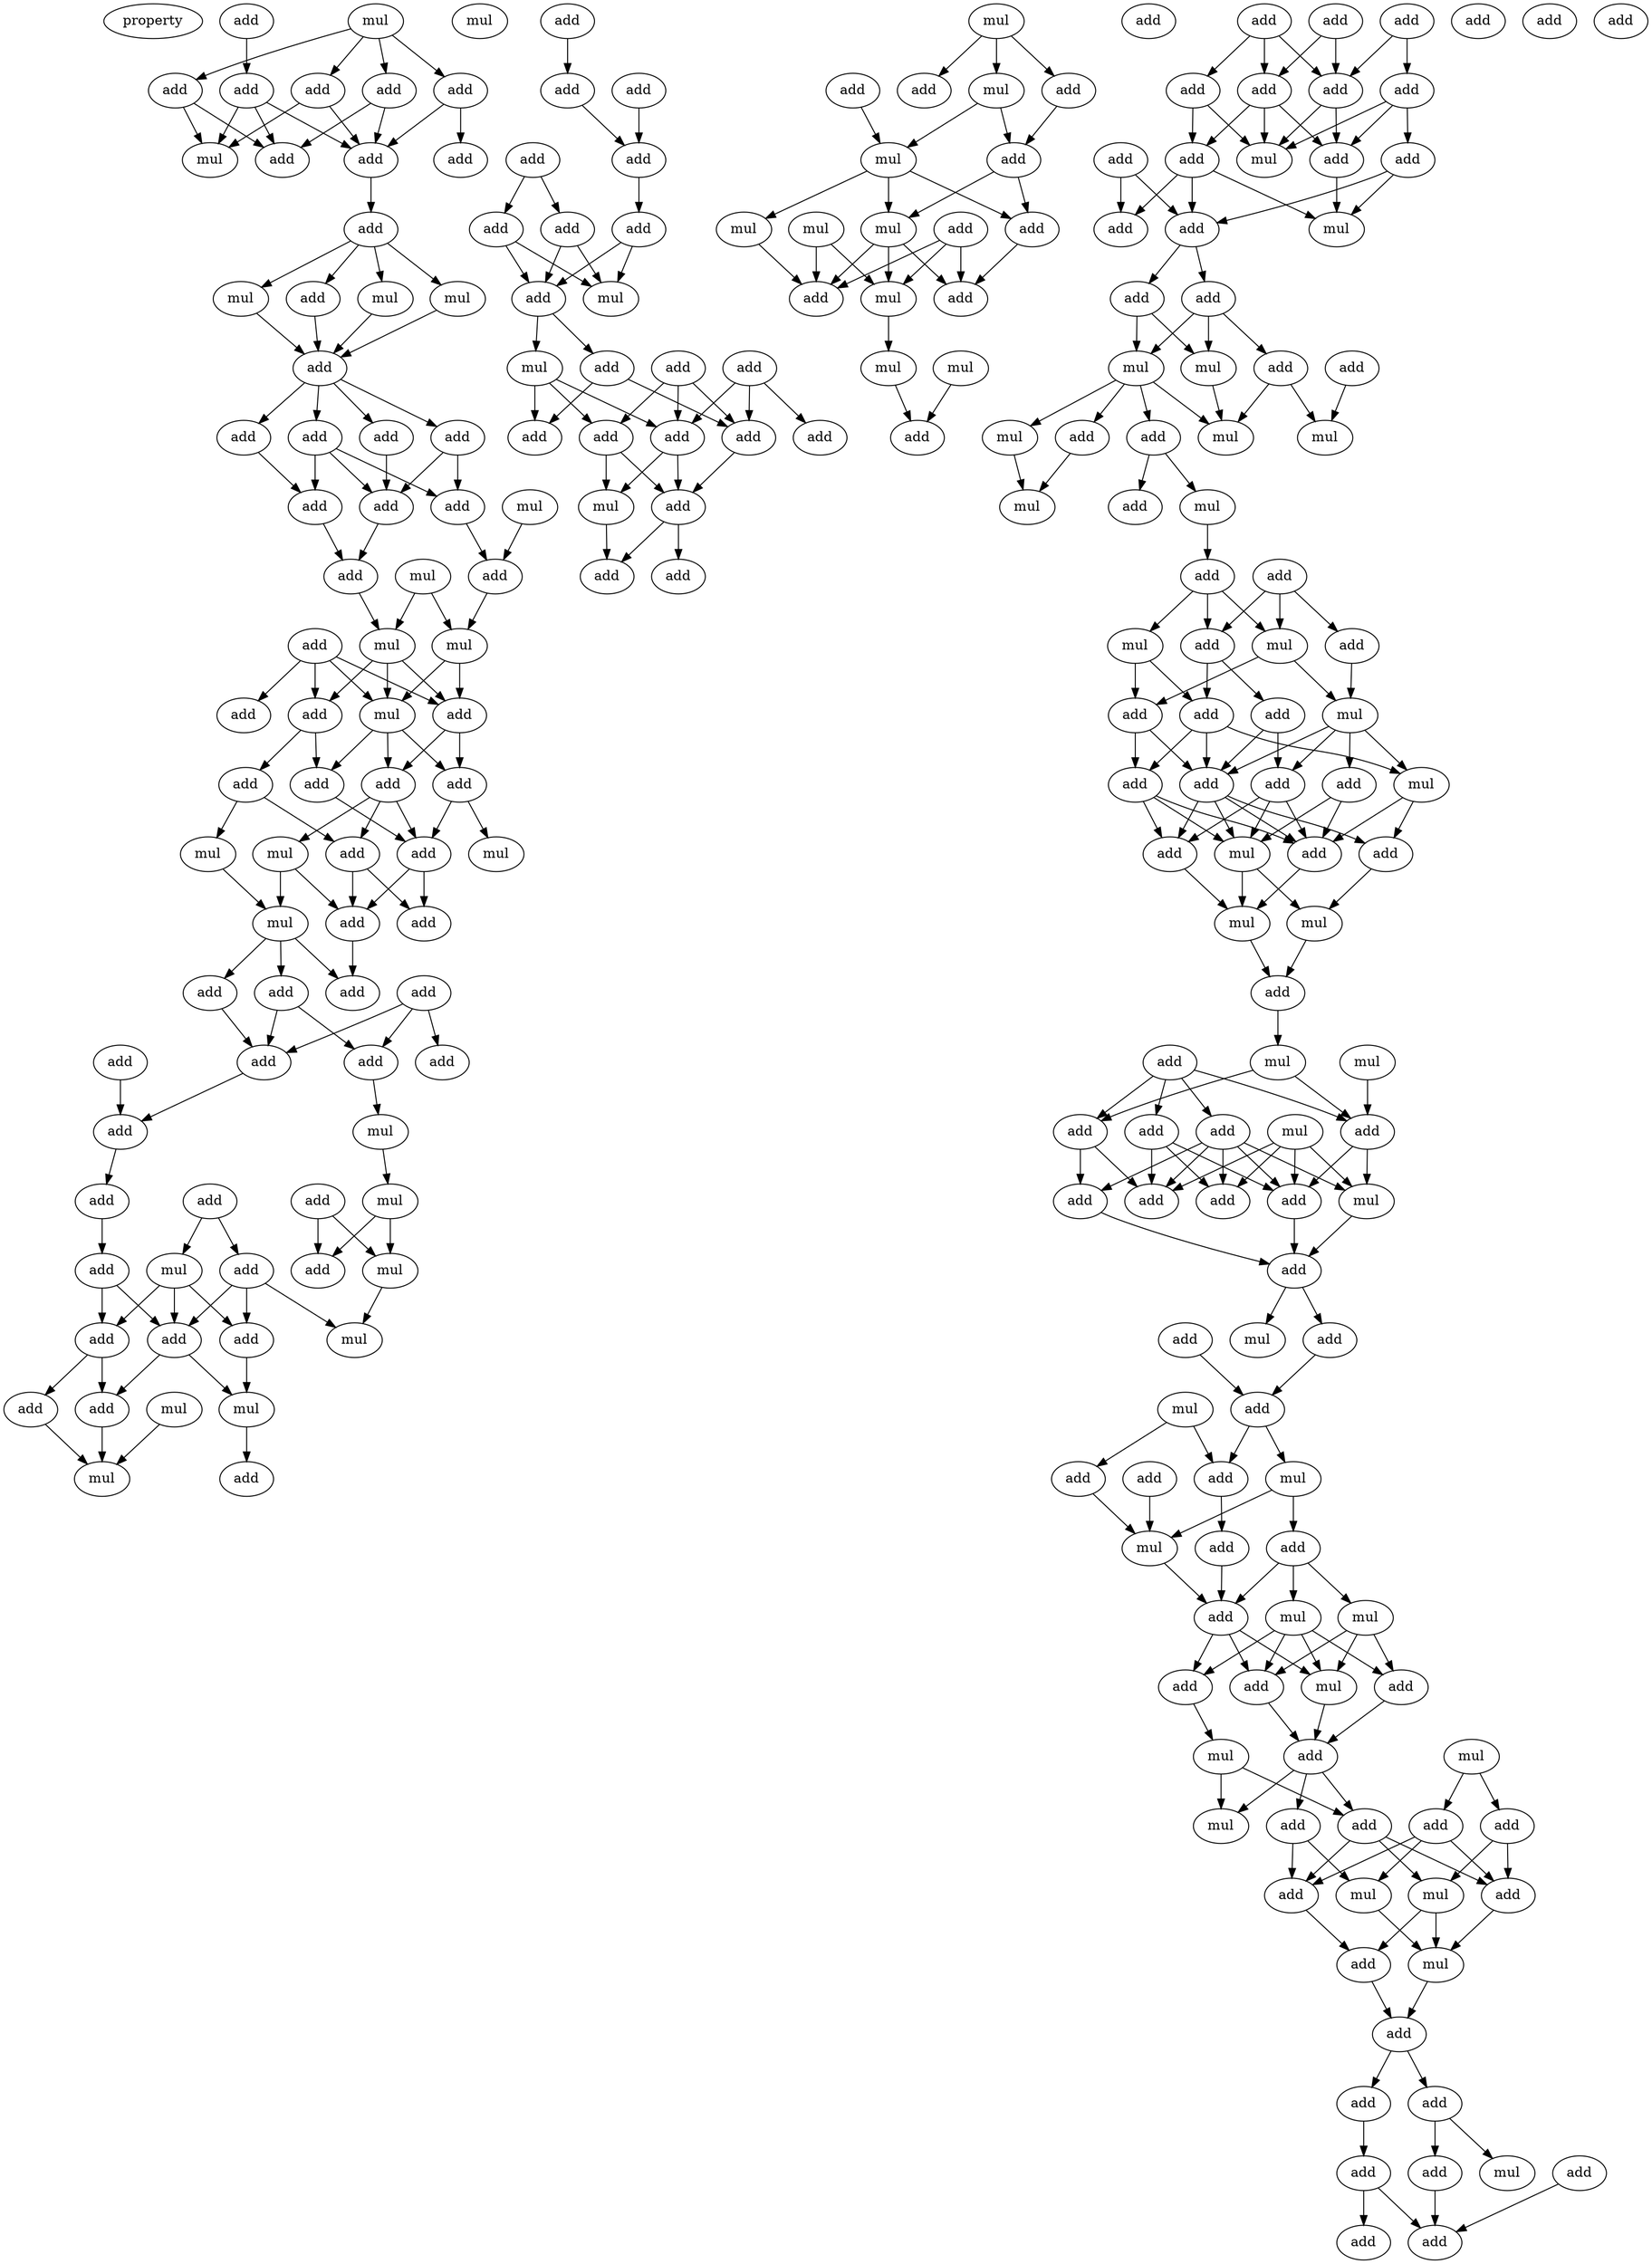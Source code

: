 digraph {
    node [fontcolor=black]
    property [mul=2,lf=1.4]
    0 [ label = add ];
    1 [ label = mul ];
    2 [ label = add ];
    3 [ label = add ];
    4 [ label = add ];
    5 [ label = add ];
    6 [ label = add ];
    7 [ label = mul ];
    8 [ label = add ];
    9 [ label = add ];
    10 [ label = add ];
    11 [ label = add ];
    12 [ label = mul ];
    13 [ label = add ];
    14 [ label = mul ];
    15 [ label = mul ];
    16 [ label = mul ];
    17 [ label = add ];
    18 [ label = add ];
    19 [ label = add ];
    20 [ label = add ];
    21 [ label = add ];
    22 [ label = add ];
    23 [ label = add ];
    24 [ label = add ];
    25 [ label = mul ];
    26 [ label = mul ];
    27 [ label = add ];
    28 [ label = add ];
    29 [ label = add ];
    30 [ label = mul ];
    31 [ label = mul ];
    32 [ label = add ];
    33 [ label = add ];
    34 [ label = add ];
    35 [ label = mul ];
    36 [ label = add ];
    37 [ label = add ];
    38 [ label = add ];
    39 [ label = add ];
    40 [ label = add ];
    41 [ label = mul ];
    42 [ label = mul ];
    43 [ label = add ];
    44 [ label = mul ];
    45 [ label = add ];
    46 [ label = mul ];
    47 [ label = add ];
    48 [ label = add ];
    49 [ label = add ];
    50 [ label = add ];
    51 [ label = add ];
    52 [ label = add ];
    53 [ label = add ];
    54 [ label = add ];
    55 [ label = add ];
    56 [ label = add ];
    57 [ label = mul ];
    58 [ label = add ];
    59 [ label = add ];
    60 [ label = add ];
    61 [ label = mul ];
    62 [ label = add ];
    63 [ label = add ];
    64 [ label = mul ];
    65 [ label = add ];
    66 [ label = mul ];
    67 [ label = mul ];
    68 [ label = add ];
    69 [ label = add ];
    70 [ label = add ];
    71 [ label = add ];
    72 [ label = add ];
    73 [ label = mul ];
    74 [ label = mul ];
    75 [ label = add ];
    76 [ label = mul ];
    77 [ label = add ];
    78 [ label = add ];
    79 [ label = add ];
    80 [ label = add ];
    81 [ label = add ];
    82 [ label = add ];
    83 [ label = add ];
    84 [ label = add ];
    85 [ label = add ];
    86 [ label = mul ];
    87 [ label = mul ];
    88 [ label = add ];
    89 [ label = add ];
    90 [ label = add ];
    91 [ label = add ];
    92 [ label = add ];
    93 [ label = add ];
    94 [ label = add ];
    95 [ label = add ];
    96 [ label = add ];
    97 [ label = mul ];
    98 [ label = add ];
    99 [ label = add ];
    100 [ label = mul ];
    101 [ label = add ];
    102 [ label = add ];
    103 [ label = add ];
    104 [ label = mul ];
    105 [ label = mul ];
    106 [ label = add ];
    107 [ label = mul ];
    108 [ label = add ];
    109 [ label = add ];
    110 [ label = mul ];
    111 [ label = mul ];
    112 [ label = add ];
    113 [ label = mul ];
    114 [ label = add ];
    115 [ label = mul ];
    116 [ label = mul ];
    117 [ label = add ];
    118 [ label = add ];
    119 [ label = add ];
    120 [ label = add ];
    121 [ label = add ];
    122 [ label = add ];
    123 [ label = add ];
    124 [ label = add ];
    125 [ label = add ];
    126 [ label = mul ];
    127 [ label = add ];
    128 [ label = add ];
    129 [ label = add ];
    130 [ label = add ];
    131 [ label = add ];
    132 [ label = mul ];
    133 [ label = add ];
    134 [ label = add ];
    135 [ label = add ];
    136 [ label = mul ];
    137 [ label = mul ];
    138 [ label = add ];
    139 [ label = add ];
    140 [ label = add ];
    141 [ label = add ];
    142 [ label = mul ];
    143 [ label = mul ];
    144 [ label = mul ];
    145 [ label = mul ];
    146 [ label = mul ];
    147 [ label = add ];
    148 [ label = add ];
    149 [ label = add ];
    150 [ label = mul ];
    151 [ label = add ];
    152 [ label = mul ];
    153 [ label = add ];
    154 [ label = add ];
    155 [ label = add ];
    156 [ label = mul ];
    157 [ label = add ];
    158 [ label = add ];
    159 [ label = add ];
    160 [ label = mul ];
    161 [ label = add ];
    162 [ label = add ];
    163 [ label = add ];
    164 [ label = mul ];
    165 [ label = add ];
    166 [ label = add ];
    167 [ label = mul ];
    168 [ label = mul ];
    169 [ label = add ];
    170 [ label = mul ];
    171 [ label = add ];
    172 [ label = mul ];
    173 [ label = add ];
    174 [ label = add ];
    175 [ label = add ];
    176 [ label = add ];
    177 [ label = mul ];
    178 [ label = add ];
    179 [ label = add ];
    180 [ label = mul ];
    181 [ label = add ];
    182 [ label = add ];
    183 [ label = add ];
    184 [ label = add ];
    185 [ label = mul ];
    186 [ label = add ];
    187 [ label = add ];
    188 [ label = add ];
    189 [ label = mul ];
    190 [ label = add ];
    191 [ label = add ];
    192 [ label = add ];
    193 [ label = mul ];
    194 [ label = add ];
    195 [ label = add ];
    196 [ label = add ];
    197 [ label = mul ];
    198 [ label = mul ];
    199 [ label = add ];
    200 [ label = mul ];
    201 [ label = add ];
    202 [ label = add ];
    203 [ label = add ];
    204 [ label = mul ];
    205 [ label = mul ];
    206 [ label = add ];
    207 [ label = mul ];
    208 [ label = mul ];
    209 [ label = add ];
    210 [ label = add ];
    211 [ label = add ];
    212 [ label = add ];
    213 [ label = add ];
    214 [ label = mul ];
    215 [ label = mul ];
    216 [ label = add ];
    217 [ label = mul ];
    218 [ label = add ];
    219 [ label = add ];
    220 [ label = add ];
    221 [ label = add ];
    222 [ label = add ];
    223 [ label = add ];
    224 [ label = mul ];
    225 [ label = add ];
    226 [ label = add ];
    227 [ label = add ];
    228 [ label = add ];
    0 -> 5 [ name = 0 ];
    1 -> 2 [ name = 1 ];
    1 -> 3 [ name = 2 ];
    1 -> 4 [ name = 3 ];
    1 -> 6 [ name = 4 ];
    2 -> 8 [ name = 5 ];
    2 -> 10 [ name = 6 ];
    3 -> 7 [ name = 7 ];
    3 -> 10 [ name = 8 ];
    4 -> 7 [ name = 9 ];
    4 -> 8 [ name = 10 ];
    5 -> 7 [ name = 11 ];
    5 -> 8 [ name = 12 ];
    5 -> 10 [ name = 13 ];
    6 -> 8 [ name = 14 ];
    6 -> 9 [ name = 15 ];
    8 -> 11 [ name = 16 ];
    11 -> 12 [ name = 17 ];
    11 -> 13 [ name = 18 ];
    11 -> 14 [ name = 19 ];
    11 -> 16 [ name = 20 ];
    12 -> 17 [ name = 21 ];
    13 -> 17 [ name = 22 ];
    14 -> 17 [ name = 23 ];
    16 -> 17 [ name = 24 ];
    17 -> 18 [ name = 25 ];
    17 -> 19 [ name = 26 ];
    17 -> 20 [ name = 27 ];
    17 -> 21 [ name = 28 ];
    18 -> 22 [ name = 29 ];
    18 -> 23 [ name = 30 ];
    18 -> 24 [ name = 31 ];
    19 -> 24 [ name = 32 ];
    20 -> 22 [ name = 33 ];
    21 -> 23 [ name = 34 ];
    21 -> 24 [ name = 35 ];
    22 -> 28 [ name = 36 ];
    23 -> 27 [ name = 37 ];
    24 -> 28 [ name = 38 ];
    25 -> 27 [ name = 39 ];
    26 -> 30 [ name = 40 ];
    26 -> 31 [ name = 41 ];
    27 -> 31 [ name = 42 ];
    28 -> 30 [ name = 43 ];
    29 -> 32 [ name = 44 ];
    29 -> 33 [ name = 45 ];
    29 -> 34 [ name = 46 ];
    29 -> 35 [ name = 47 ];
    30 -> 33 [ name = 48 ];
    30 -> 34 [ name = 49 ];
    30 -> 35 [ name = 50 ];
    31 -> 33 [ name = 51 ];
    31 -> 35 [ name = 52 ];
    33 -> 38 [ name = 53 ];
    33 -> 39 [ name = 54 ];
    34 -> 36 [ name = 55 ];
    34 -> 37 [ name = 56 ];
    35 -> 36 [ name = 57 ];
    35 -> 38 [ name = 58 ];
    35 -> 39 [ name = 59 ];
    36 -> 43 [ name = 60 ];
    37 -> 40 [ name = 61 ];
    37 -> 44 [ name = 62 ];
    38 -> 40 [ name = 63 ];
    38 -> 41 [ name = 64 ];
    38 -> 43 [ name = 65 ];
    39 -> 42 [ name = 66 ];
    39 -> 43 [ name = 67 ];
    40 -> 45 [ name = 68 ];
    40 -> 47 [ name = 69 ];
    41 -> 46 [ name = 70 ];
    41 -> 47 [ name = 71 ];
    43 -> 45 [ name = 72 ];
    43 -> 47 [ name = 73 ];
    44 -> 46 [ name = 74 ];
    46 -> 48 [ name = 75 ];
    46 -> 49 [ name = 76 ];
    46 -> 51 [ name = 77 ];
    47 -> 51 [ name = 78 ];
    48 -> 55 [ name = 79 ];
    49 -> 53 [ name = 80 ];
    49 -> 55 [ name = 81 ];
    50 -> 53 [ name = 82 ];
    50 -> 54 [ name = 83 ];
    50 -> 55 [ name = 84 ];
    52 -> 56 [ name = 85 ];
    53 -> 57 [ name = 86 ];
    55 -> 56 [ name = 87 ];
    56 -> 60 [ name = 88 ];
    57 -> 61 [ name = 89 ];
    58 -> 63 [ name = 90 ];
    58 -> 64 [ name = 91 ];
    59 -> 65 [ name = 92 ];
    59 -> 66 [ name = 93 ];
    60 -> 62 [ name = 94 ];
    61 -> 65 [ name = 95 ];
    61 -> 66 [ name = 96 ];
    62 -> 69 [ name = 97 ];
    62 -> 70 [ name = 98 ];
    63 -> 67 [ name = 99 ];
    63 -> 68 [ name = 100 ];
    63 -> 69 [ name = 101 ];
    64 -> 68 [ name = 102 ];
    64 -> 69 [ name = 103 ];
    64 -> 70 [ name = 104 ];
    66 -> 67 [ name = 105 ];
    68 -> 73 [ name = 106 ];
    69 -> 72 [ name = 107 ];
    69 -> 73 [ name = 108 ];
    70 -> 71 [ name = 109 ];
    70 -> 72 [ name = 110 ];
    71 -> 76 [ name = 111 ];
    72 -> 76 [ name = 112 ];
    73 -> 75 [ name = 113 ];
    74 -> 76 [ name = 114 ];
    77 -> 78 [ name = 115 ];
    78 -> 80 [ name = 116 ];
    79 -> 80 [ name = 117 ];
    80 -> 84 [ name = 118 ];
    81 -> 82 [ name = 119 ];
    81 -> 83 [ name = 120 ];
    82 -> 85 [ name = 121 ];
    82 -> 86 [ name = 122 ];
    83 -> 85 [ name = 123 ];
    83 -> 86 [ name = 124 ];
    84 -> 85 [ name = 125 ];
    84 -> 86 [ name = 126 ];
    85 -> 87 [ name = 127 ];
    85 -> 88 [ name = 128 ];
    87 -> 91 [ name = 129 ];
    87 -> 92 [ name = 130 ];
    87 -> 93 [ name = 131 ];
    88 -> 91 [ name = 132 ];
    88 -> 94 [ name = 133 ];
    89 -> 93 [ name = 134 ];
    89 -> 94 [ name = 135 ];
    89 -> 95 [ name = 136 ];
    90 -> 92 [ name = 137 ];
    90 -> 93 [ name = 138 ];
    90 -> 94 [ name = 139 ];
    92 -> 96 [ name = 140 ];
    92 -> 97 [ name = 141 ];
    93 -> 96 [ name = 142 ];
    93 -> 97 [ name = 143 ];
    94 -> 96 [ name = 144 ];
    96 -> 98 [ name = 145 ];
    96 -> 99 [ name = 146 ];
    97 -> 98 [ name = 147 ];
    100 -> 102 [ name = 148 ];
    100 -> 103 [ name = 149 ];
    100 -> 104 [ name = 150 ];
    101 -> 105 [ name = 151 ];
    103 -> 106 [ name = 152 ];
    104 -> 105 [ name = 153 ];
    104 -> 106 [ name = 154 ];
    105 -> 109 [ name = 155 ];
    105 -> 110 [ name = 156 ];
    105 -> 111 [ name = 157 ];
    106 -> 109 [ name = 158 ];
    106 -> 110 [ name = 159 ];
    107 -> 112 [ name = 160 ];
    107 -> 113 [ name = 161 ];
    108 -> 112 [ name = 162 ];
    108 -> 113 [ name = 163 ];
    108 -> 114 [ name = 164 ];
    109 -> 114 [ name = 165 ];
    110 -> 112 [ name = 166 ];
    110 -> 113 [ name = 167 ];
    110 -> 114 [ name = 168 ];
    111 -> 112 [ name = 169 ];
    113 -> 115 [ name = 170 ];
    115 -> 117 [ name = 171 ];
    116 -> 117 [ name = 172 ];
    119 -> 122 [ name = 173 ];
    119 -> 123 [ name = 174 ];
    119 -> 125 [ name = 175 ];
    120 -> 124 [ name = 176 ];
    120 -> 125 [ name = 177 ];
    121 -> 122 [ name = 178 ];
    121 -> 125 [ name = 179 ];
    122 -> 126 [ name = 180 ];
    122 -> 128 [ name = 181 ];
    122 -> 130 [ name = 182 ];
    123 -> 126 [ name = 183 ];
    123 -> 130 [ name = 184 ];
    124 -> 126 [ name = 185 ];
    124 -> 128 [ name = 186 ];
    124 -> 129 [ name = 187 ];
    125 -> 126 [ name = 188 ];
    125 -> 128 [ name = 189 ];
    127 -> 131 [ name = 190 ];
    127 -> 133 [ name = 191 ];
    128 -> 132 [ name = 192 ];
    129 -> 132 [ name = 193 ];
    129 -> 133 [ name = 194 ];
    130 -> 131 [ name = 195 ];
    130 -> 132 [ name = 196 ];
    130 -> 133 [ name = 197 ];
    133 -> 134 [ name = 198 ];
    133 -> 135 [ name = 199 ];
    134 -> 136 [ name = 200 ];
    134 -> 137 [ name = 201 ];
    134 -> 138 [ name = 202 ];
    135 -> 136 [ name = 203 ];
    135 -> 137 [ name = 204 ];
    136 -> 142 [ name = 205 ];
    137 -> 140 [ name = 206 ];
    137 -> 141 [ name = 207 ];
    137 -> 142 [ name = 208 ];
    137 -> 143 [ name = 209 ];
    138 -> 142 [ name = 210 ];
    138 -> 144 [ name = 211 ];
    139 -> 144 [ name = 212 ];
    140 -> 145 [ name = 213 ];
    141 -> 146 [ name = 214 ];
    141 -> 147 [ name = 215 ];
    143 -> 145 [ name = 216 ];
    146 -> 148 [ name = 217 ];
    148 -> 150 [ name = 218 ];
    148 -> 152 [ name = 219 ];
    148 -> 153 [ name = 220 ];
    149 -> 150 [ name = 221 ];
    149 -> 151 [ name = 222 ];
    149 -> 153 [ name = 223 ];
    150 -> 156 [ name = 224 ];
    150 -> 157 [ name = 225 ];
    151 -> 156 [ name = 226 ];
    152 -> 154 [ name = 227 ];
    152 -> 157 [ name = 228 ];
    153 -> 154 [ name = 229 ];
    153 -> 155 [ name = 230 ];
    154 -> 160 [ name = 231 ];
    154 -> 161 [ name = 232 ];
    154 -> 162 [ name = 233 ];
    155 -> 159 [ name = 234 ];
    155 -> 162 [ name = 235 ];
    156 -> 158 [ name = 236 ];
    156 -> 159 [ name = 237 ];
    156 -> 160 [ name = 238 ];
    156 -> 162 [ name = 239 ];
    157 -> 161 [ name = 240 ];
    157 -> 162 [ name = 241 ];
    158 -> 164 [ name = 242 ];
    158 -> 166 [ name = 243 ];
    159 -> 163 [ name = 244 ];
    159 -> 164 [ name = 245 ];
    159 -> 166 [ name = 246 ];
    160 -> 165 [ name = 247 ];
    160 -> 166 [ name = 248 ];
    161 -> 163 [ name = 249 ];
    161 -> 164 [ name = 250 ];
    161 -> 166 [ name = 251 ];
    162 -> 163 [ name = 252 ];
    162 -> 164 [ name = 253 ];
    162 -> 165 [ name = 254 ];
    162 -> 166 [ name = 255 ];
    163 -> 168 [ name = 256 ];
    164 -> 167 [ name = 257 ];
    164 -> 168 [ name = 258 ];
    165 -> 167 [ name = 259 ];
    166 -> 168 [ name = 260 ];
    167 -> 169 [ name = 261 ];
    168 -> 169 [ name = 262 ];
    169 -> 170 [ name = 263 ];
    170 -> 174 [ name = 264 ];
    170 -> 176 [ name = 265 ];
    171 -> 173 [ name = 266 ];
    171 -> 174 [ name = 267 ];
    171 -> 175 [ name = 268 ];
    171 -> 176 [ name = 269 ];
    172 -> 174 [ name = 270 ];
    173 -> 178 [ name = 271 ];
    173 -> 179 [ name = 272 ];
    173 -> 180 [ name = 273 ];
    173 -> 181 [ name = 274 ];
    173 -> 182 [ name = 275 ];
    174 -> 179 [ name = 276 ];
    174 -> 180 [ name = 277 ];
    175 -> 178 [ name = 278 ];
    175 -> 179 [ name = 279 ];
    175 -> 182 [ name = 280 ];
    176 -> 178 [ name = 281 ];
    176 -> 181 [ name = 282 ];
    177 -> 178 [ name = 283 ];
    177 -> 179 [ name = 284 ];
    177 -> 180 [ name = 285 ];
    177 -> 182 [ name = 286 ];
    179 -> 183 [ name = 287 ];
    180 -> 183 [ name = 288 ];
    181 -> 183 [ name = 289 ];
    183 -> 185 [ name = 290 ];
    183 -> 188 [ name = 291 ];
    187 -> 190 [ name = 292 ];
    188 -> 190 [ name = 293 ];
    189 -> 191 [ name = 294 ];
    189 -> 194 [ name = 295 ];
    190 -> 193 [ name = 296 ];
    190 -> 194 [ name = 297 ];
    191 -> 197 [ name = 298 ];
    192 -> 197 [ name = 299 ];
    193 -> 195 [ name = 300 ];
    193 -> 197 [ name = 301 ];
    194 -> 196 [ name = 302 ];
    195 -> 198 [ name = 303 ];
    195 -> 199 [ name = 304 ];
    195 -> 200 [ name = 305 ];
    196 -> 199 [ name = 306 ];
    197 -> 199 [ name = 307 ];
    198 -> 202 [ name = 308 ];
    198 -> 203 [ name = 309 ];
    198 -> 204 [ name = 310 ];
    199 -> 201 [ name = 311 ];
    199 -> 203 [ name = 312 ];
    199 -> 204 [ name = 313 ];
    200 -> 201 [ name = 314 ];
    200 -> 202 [ name = 315 ];
    200 -> 203 [ name = 316 ];
    200 -> 204 [ name = 317 ];
    201 -> 205 [ name = 318 ];
    202 -> 206 [ name = 319 ];
    203 -> 206 [ name = 320 ];
    204 -> 206 [ name = 321 ];
    205 -> 208 [ name = 322 ];
    205 -> 209 [ name = 323 ];
    206 -> 208 [ name = 324 ];
    206 -> 209 [ name = 325 ];
    206 -> 211 [ name = 326 ];
    207 -> 210 [ name = 327 ];
    207 -> 212 [ name = 328 ];
    209 -> 213 [ name = 329 ];
    209 -> 215 [ name = 330 ];
    209 -> 216 [ name = 331 ];
    210 -> 213 [ name = 332 ];
    210 -> 215 [ name = 333 ];
    211 -> 214 [ name = 334 ];
    211 -> 216 [ name = 335 ];
    212 -> 213 [ name = 336 ];
    212 -> 214 [ name = 337 ];
    212 -> 216 [ name = 338 ];
    213 -> 217 [ name = 339 ];
    214 -> 217 [ name = 340 ];
    215 -> 217 [ name = 341 ];
    215 -> 218 [ name = 342 ];
    216 -> 218 [ name = 343 ];
    217 -> 219 [ name = 344 ];
    218 -> 219 [ name = 345 ];
    219 -> 220 [ name = 346 ];
    219 -> 221 [ name = 347 ];
    220 -> 222 [ name = 348 ];
    221 -> 223 [ name = 349 ];
    221 -> 224 [ name = 350 ];
    222 -> 227 [ name = 351 ];
    222 -> 228 [ name = 352 ];
    223 -> 228 [ name = 353 ];
    225 -> 228 [ name = 354 ];
}
